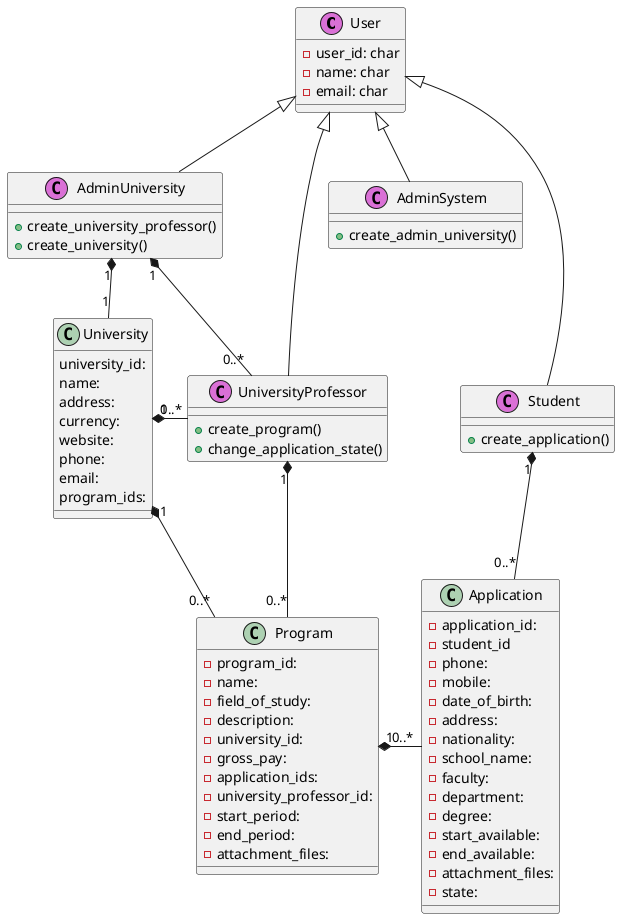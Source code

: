 @startuml "ISAP UML Class Diagram"
allow_mixing

class User << (C,orchid) >>{
	-user_id: char
	-name: char
	-email: char
}

class AdminSystem << (C,orchid) >>{
	+create_admin_university()
}

class AdminUniversity << (C,orchid) >>{
	+create_university_professor()
	+create_university()
}

class UniversityProfessor << (C,orchid) >>{
	+create_program()
	+change_application_state()
}

class "Student" << (C,orchid) >>{
	+create_application()
}

class "Application"{
	-application_id:
	-student_id
	-phone:
	-mobile:
	-date_of_birth:
	-address:
	-nationality:
	-school_name:
	-faculty:
	-department:
	-degree:
	-start_available:
	-end_available:
	-attachment_files:
	-state:
}

class "Program"{
	-program_id:
	-name:
	-field_of_study:
	-description:
	-university_id:
	-gross_pay:
	-application_ids:
	-university_professor_id:
	-start_period:
	-end_period:
	-attachment_files:
}

class "University"{
	university_id:
	name:
	address:
	currency:
	website:
	phone:
	email:
	program_ids:
}

User <|-- AdminSystem
User <|-- AdminUniversity
User <|-- UniversityProfessor
User <|-- Student

Student "1" *-- "0..*" Application
UniversityProfessor "1" *-- "0..*" Program
AdminUniversity "1" *-- "1" University
AdminUniversity "1" *- "0..*" UniversityProfessor
University "1" *- "0..*" UniversityProfessor

Program "1" *- "0..*" Application
University "1" *- "0..*" Program

@enduml
